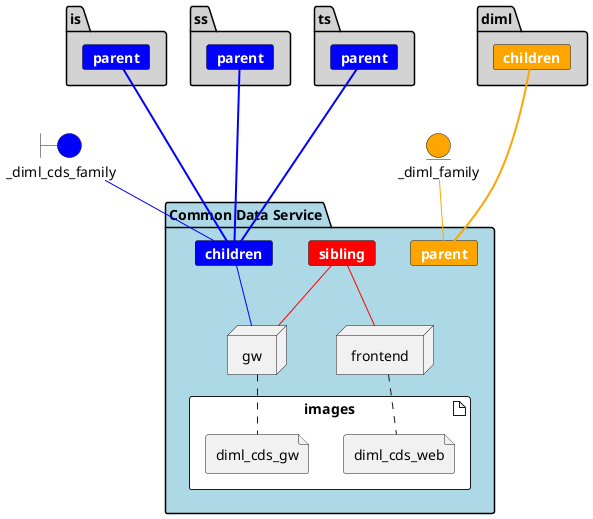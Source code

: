 @startuml


boundary _diml_cds_family #blue


entity _diml_family #orange


package  "Common Data Service"  #lightblue {
    card children #blue [
        <b><color:white>children</color></b>
    ]
    
    _diml_cds_family -[#blue]- children
    
    
    card sibling #red [
        <b><color:white>sibling</color></b>
    ]
    
    
    card parent #orange [
        <b><color:white>parent</color></b>
    ]
    
    
    _diml_family -[#orange]- parent
    
    artifact images #ffffff {
        
        file diml_cds_web
        
        file diml_cds_gw
        
    }

    node frontend
    frontend .. diml_cds_web
    
        sibling -[#red]- frontend
    

    node gw
    gw .. diml_cds_gw
    
        children -[#blue]- gw
    
        sibling -[#red]- gw
    




    
}


package  "is"  #lightgray {
    card isparent #blue [
        <b><color:white>parent</color></b>
    ]
    isparent ==[#blue]= children
}


package  "ss"  #lightgray {
    card ssparent #blue [
        <b><color:white>parent</color></b>
    ]
    ssparent ==[#blue]= children
}


package  "ts"  #lightgray {
    card tsparent #blue [
        <b><color:white>parent</color></b>
    ]
    tsparent ==[#blue]= children
}




package diml #lightgray {
    card dimlchildren #orange [
        <b><color:white>children</color></b>
    ]
    dimlchildren ==[#orange]= parent
}


@enduml

